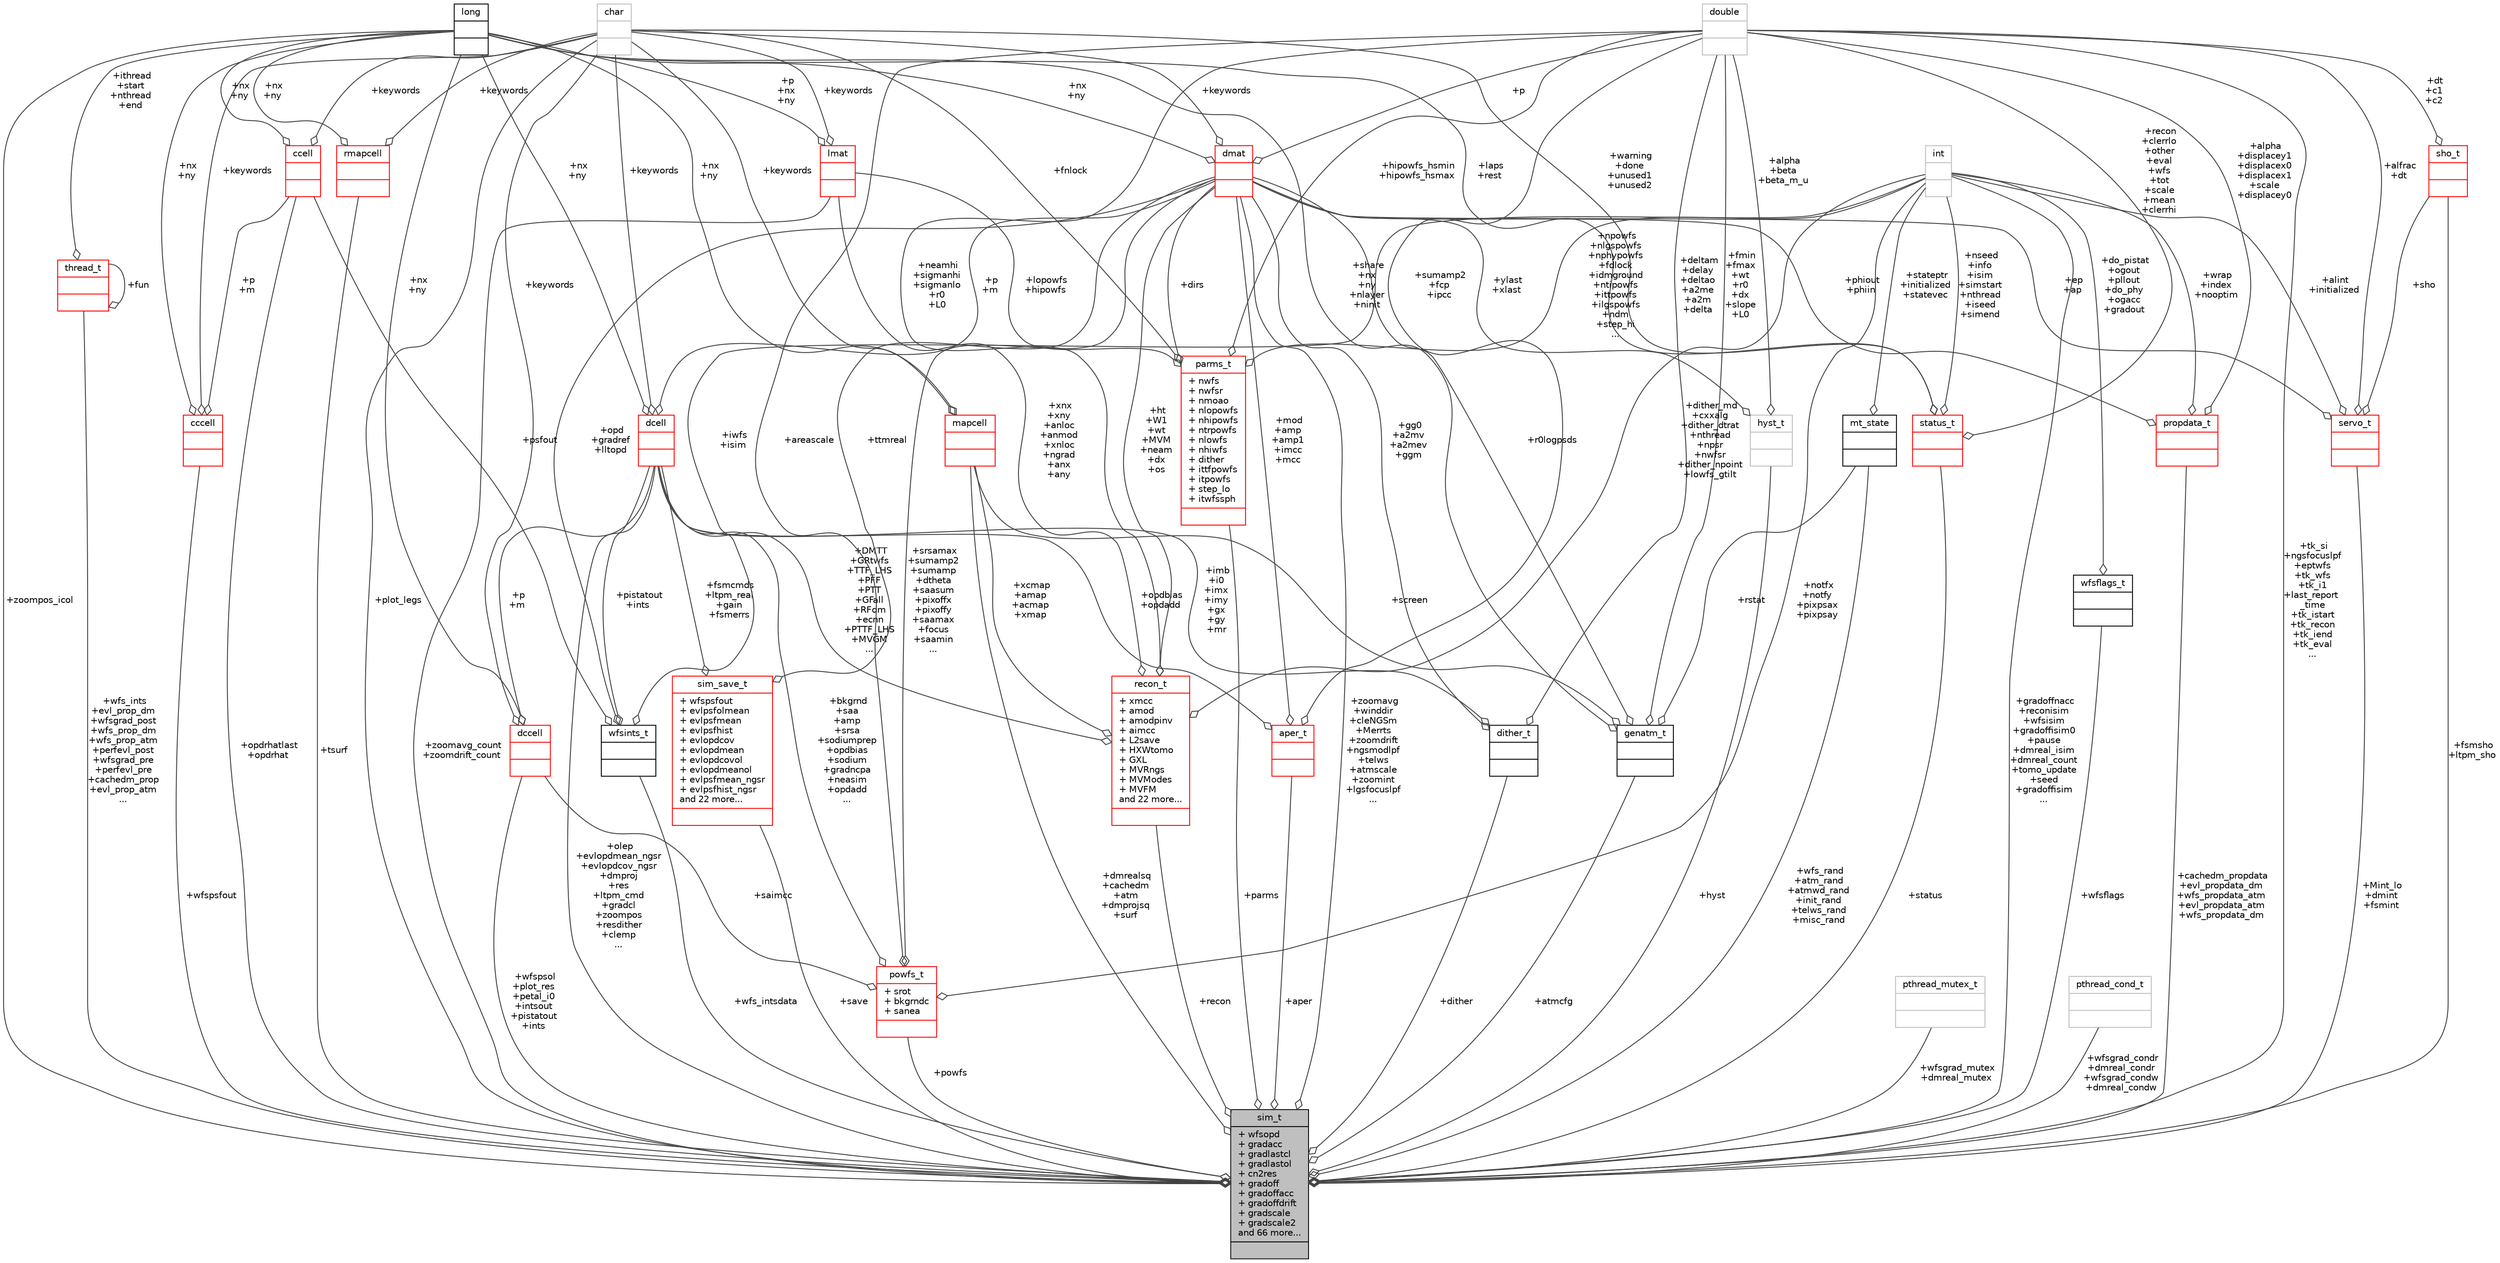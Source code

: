 digraph "sim_t"
{
 // INTERACTIVE_SVG=YES
  bgcolor="transparent";
  edge [fontname="Helvetica",fontsize="10",labelfontname="Helvetica",labelfontsize="10"];
  node [fontname="Helvetica",fontsize="10",shape=record];
  Node380 [label="{sim_t\n|+ wfsopd\l+ gradacc\l+ gradlastcl\l+ gradlastol\l+ cn2res\l+ gradoff\l+ gradoffacc\l+ gradoffdrift\l+ gradscale\l+ gradscale2\land 66 more...\l|}",height=0.2,width=0.4,color="black", fillcolor="grey75", style="filled", fontcolor="black"];
  Node381 -> Node380 [color="grey25",fontsize="10",style="solid",label=" +olep\n+evlopdmean_ngsr\n+evlopdcov_ngsr\n+dmproj\n+res\n+ltpm_cmd\n+gradcl\n+zoompos\n+resdither\n+clemp\n..." ,arrowhead="odiamond",fontname="Helvetica"];
  Node381 [label="{dcell\n||}",height=0.2,width=0.4,color="red",URL="$df/def/type_8h.html#df/d47/structdcell"];
  Node383 -> Node381 [color="grey25",fontsize="10",style="solid",label=" +keywords" ,arrowhead="odiamond",fontname="Helvetica"];
  Node383 [label="{char\n||}",height=0.2,width=0.4,color="grey75"];
  Node389 -> Node381 [color="grey25",fontsize="10",style="solid",label=" +p\n+m" ,arrowhead="odiamond",fontname="Helvetica"];
  Node389 [label="{dmat\n||}",height=0.2,width=0.4,color="red",URL="$d3/d27/structdmat.html"];
  Node392 -> Node389 [color="grey25",fontsize="10",style="solid",label=" +p" ,arrowhead="odiamond",fontname="Helvetica"];
  Node392 [label="{double\n||}",height=0.2,width=0.4,color="grey75"];
  Node383 -> Node389 [color="grey25",fontsize="10",style="solid",label=" +keywords" ,arrowhead="odiamond",fontname="Helvetica"];
  Node391 -> Node389 [color="grey25",fontsize="10",style="solid",label=" +nx\n+ny" ,arrowhead="odiamond",fontname="Helvetica"];
  Node391 [label="{long\n||}",height=0.2,width=0.4,color="black",URL="$d7/d63/classlong.html"];
  Node391 -> Node381 [color="grey25",fontsize="10",style="solid",label=" +nx\n+ny" ,arrowhead="odiamond",fontname="Helvetica"];
  Node396 -> Node380 [color="grey25",fontsize="10",style="solid",label=" +wfs_ints\n+evl_prop_dm\n+wfsgrad_post\n+wfs_prop_dm\n+wfs_prop_atm\n+perfevl_post\n+wfsgrad_pre\n+perfevl_pre\n+cachedm_prop\n+evl_prop_atm\n..." ,arrowhead="odiamond",fontname="Helvetica"];
  Node396 [label="{thread_t\n||}",height=0.2,width=0.4,color="red",URL="$db/dd5/thread_8h.html#d4/dd6/structthread__t"];
  Node396 -> Node396 [color="grey25",fontsize="10",style="solid",label=" +fun" ,arrowhead="odiamond",fontname="Helvetica"];
  Node391 -> Node396 [color="grey25",fontsize="10",style="solid",label=" +ithread\n+start\n+nthread\n+end" ,arrowhead="odiamond",fontname="Helvetica"];
  Node397 -> Node380 [color="grey25",fontsize="10",style="solid",label=" +cachedm_propdata\n+evl_propdata_dm\n+wfs_propdata_atm\n+evl_propdata_atm\n+wfs_propdata_dm" ,arrowhead="odiamond",fontname="Helvetica"];
  Node397 [label="{propdata_t\n||}",height=0.2,width=0.4,color="red",URL="$d3/d84/lib_2accphi_8h.html#d9/db3/structpropdata__t"];
  Node392 -> Node397 [color="grey25",fontsize="10",style="solid",label=" +alpha\n+displacey1\n+displacex0\n+displacex1\n+scale\n+displacey0" ,arrowhead="odiamond",fontname="Helvetica"];
  Node384 -> Node397 [color="grey25",fontsize="10",style="solid",label=" +wrap\n+index\n+nooptim" ,arrowhead="odiamond",fontname="Helvetica"];
  Node384 [label="{int\n||}",height=0.2,width=0.4,color="grey75"];
  Node389 -> Node397 [color="grey25",fontsize="10",style="solid",label=" +phiout\n+phiin" ,arrowhead="odiamond",fontname="Helvetica"];
  Node407 -> Node380 [color="grey25",fontsize="10",style="solid",label=" +Mint_lo\n+dmint\n+fsmint" ,arrowhead="odiamond",fontname="Helvetica"];
  Node407 [label="{servo_t\n||}",height=0.2,width=0.4,color="red",URL="$de/d09/servo_8h.html#da/d58/structservo__t"];
  Node392 -> Node407 [color="grey25",fontsize="10",style="solid",label=" +alfrac\n+dt" ,arrowhead="odiamond",fontname="Helvetica"];
  Node410 -> Node407 [color="grey25",fontsize="10",style="solid",label=" +sho" ,arrowhead="odiamond",fontname="Helvetica"];
  Node410 [label="{sho_t\n||}",height=0.2,width=0.4,color="red",URL="$de/d09/servo_8h.html#d7/d37/structsho__t"];
  Node392 -> Node410 [color="grey25",fontsize="10",style="solid",label=" +dt\n+c1\n+c2" ,arrowhead="odiamond",fontname="Helvetica"];
  Node384 -> Node407 [color="grey25",fontsize="10",style="solid",label=" +alint\n+initialized" ,arrowhead="odiamond",fontname="Helvetica"];
  Node389 -> Node407 [color="grey25",fontsize="10",style="solid",label=" +ep\n+ap" ,arrowhead="odiamond",fontname="Helvetica"];
  Node412 -> Node380 [color="grey25",fontsize="10",style="solid",label=" +wfspsol\n+plot_res\n+petal_i0\n+intsout\n+pistatout\n+ints" ,arrowhead="odiamond",fontname="Helvetica"];
  Node412 [label="{dccell\n||}",height=0.2,width=0.4,color="red",URL="$df/def/type_8h.html#d1/df9/structdccell"];
  Node381 -> Node412 [color="grey25",fontsize="10",style="solid",label=" +p\n+m" ,arrowhead="odiamond",fontname="Helvetica"];
  Node383 -> Node412 [color="grey25",fontsize="10",style="solid",label=" +keywords" ,arrowhead="odiamond",fontname="Helvetica"];
  Node391 -> Node412 [color="grey25",fontsize="10",style="solid",label=" +nx\n+ny" ,arrowhead="odiamond",fontname="Helvetica"];
  Node413 -> Node380 [color="grey25",fontsize="10",style="solid",label=" +dither" ,arrowhead="odiamond",fontname="Helvetica"];
  Node413 [label="{dither_t\n||}",height=0.2,width=0.4,color="black",URL="$d6/d94/maos_2types_8h.html#d3/def/structdither__t"];
  Node381 -> Node413 [color="grey25",fontsize="10",style="solid",label=" +imb\n+i0\n+imx\n+imy\n+gx\n+gy\n+mr" ,arrowhead="odiamond",fontname="Helvetica"];
  Node392 -> Node413 [color="grey25",fontsize="10",style="solid",label=" +deltam\n+delay\n+deltao\n+a2me\n+a2m\n+delta" ,arrowhead="odiamond",fontname="Helvetica"];
  Node389 -> Node413 [color="grey25",fontsize="10",style="solid",label=" +gg0\n+a2mv\n+a2mev\n+ggm" ,arrowhead="odiamond",fontname="Helvetica"];
  Node414 -> Node380 [color="grey25",fontsize="10",style="solid",label=" +wfs_intsdata" ,arrowhead="odiamond",fontname="Helvetica"];
  Node414 [label="{wfsints_t\n||}",height=0.2,width=0.4,color="black",URL="$d6/d94/maos_2types_8h.html#db/dc4/structwfsints__t"];
  Node381 -> Node414 [color="grey25",fontsize="10",style="solid",label=" +pistatout\n+ints" ,arrowhead="odiamond",fontname="Helvetica"];
  Node384 -> Node414 [color="grey25",fontsize="10",style="solid",label=" +iwfs\n+isim" ,arrowhead="odiamond",fontname="Helvetica"];
  Node389 -> Node414 [color="grey25",fontsize="10",style="solid",label=" +opd\n+gradref\n+lltopd" ,arrowhead="odiamond",fontname="Helvetica"];
  Node415 -> Node414 [color="grey25",fontsize="10",style="solid",label=" +psfout" ,arrowhead="odiamond",fontname="Helvetica"];
  Node415 [label="{ccell\n||}",height=0.2,width=0.4,color="red",URL="$df/def/type_8h.html#d8/d42/structccell"];
  Node383 -> Node415 [color="grey25",fontsize="10",style="solid",label=" +keywords" ,arrowhead="odiamond",fontname="Helvetica"];
  Node391 -> Node415 [color="grey25",fontsize="10",style="solid",label=" +nx\n+ny" ,arrowhead="odiamond",fontname="Helvetica"];
  Node392 -> Node380 [color="grey25",fontsize="10",style="solid",label=" +tk_si\n+ngsfocuslpf\n+eptwfs\n+tk_wfs\n+tk_i1\n+last_report\l_time\n+tk_istart\n+tk_recon\n+tk_iend\n+tk_eval\n..." ,arrowhead="odiamond",fontname="Helvetica"];
  Node418 -> Node380 [color="grey25",fontsize="10",style="solid",label=" +wfspsfout" ,arrowhead="odiamond",fontname="Helvetica"];
  Node418 [label="{cccell\n||}",height=0.2,width=0.4,color="red",URL="$df/def/type_8h.html#d6/de5/structcccell"];
  Node383 -> Node418 [color="grey25",fontsize="10",style="solid",label=" +keywords" ,arrowhead="odiamond",fontname="Helvetica"];
  Node391 -> Node418 [color="grey25",fontsize="10",style="solid",label=" +nx\n+ny" ,arrowhead="odiamond",fontname="Helvetica"];
  Node415 -> Node418 [color="grey25",fontsize="10",style="solid",label=" +p\n+m" ,arrowhead="odiamond",fontname="Helvetica"];
  Node419 -> Node380 [color="grey25",fontsize="10",style="solid",label=" +wfsflags" ,arrowhead="odiamond",fontname="Helvetica"];
  Node419 [label="{wfsflags_t\n||}",height=0.2,width=0.4,color="black",URL="$d6/d94/maos_2types_8h.html#de/d27/structwfsflags__t"];
  Node384 -> Node419 [color="grey25",fontsize="10",style="solid",label=" +do_pistat\n+ogout\n+pllout\n+do_phy\n+ogacc\n+gradout" ,arrowhead="odiamond",fontname="Helvetica"];
  Node420 -> Node380 [color="grey25",fontsize="10",style="solid",label=" +zoomavg_count\n+zoomdrift_count" ,arrowhead="odiamond",fontname="Helvetica"];
  Node420 [label="{lmat\n||}",height=0.2,width=0.4,color="red",URL="$d7/da0/structlmat.html"];
  Node383 -> Node420 [color="grey25",fontsize="10",style="solid",label=" +keywords" ,arrowhead="odiamond",fontname="Helvetica"];
  Node391 -> Node420 [color="grey25",fontsize="10",style="solid",label=" +p\n+nx\n+ny" ,arrowhead="odiamond",fontname="Helvetica"];
  Node421 -> Node380 [color="grey25",fontsize="10",style="solid",label=" +atmcfg" ,arrowhead="odiamond",fontname="Helvetica"];
  Node421 [label="{genatm_t\n||}",height=0.2,width=0.4,color="black",URL="$d2/d75/turbulence_8h.html#d0/d92/structgenatm__t"];
  Node392 -> Node421 [color="grey25",fontsize="10",style="solid",label=" +fmin\n+fmax\n+wt\n+r0\n+dx\n+slope\n+L0" ,arrowhead="odiamond",fontname="Helvetica"];
  Node422 -> Node421 [color="grey25",fontsize="10",style="solid",label=" +rstat" ,arrowhead="odiamond",fontname="Helvetica"];
  Node422 [label="{mt_state\n||}",height=0.2,width=0.4,color="black",URL="$dc/d95/structmt__state.html"];
  Node384 -> Node422 [color="grey25",fontsize="10",style="solid",label=" +stateptr\n+initialized\n+statevec" ,arrowhead="odiamond",fontname="Helvetica"];
  Node423 -> Node421 [color="grey25",fontsize="10",style="solid",label=" +screen" ,arrowhead="odiamond",fontname="Helvetica"];
  Node423 [label="{mapcell\n||}",height=0.2,width=0.4,color="red",URL="$df/def/type_8h.html#d2/d8c/structmapcell"];
  Node383 -> Node423 [color="grey25",fontsize="10",style="solid",label=" +keywords" ,arrowhead="odiamond",fontname="Helvetica"];
  Node391 -> Node423 [color="grey25",fontsize="10",style="solid",label=" +nx\n+ny" ,arrowhead="odiamond",fontname="Helvetica"];
  Node389 -> Node421 [color="grey25",fontsize="10",style="solid",label=" +r0logpsds" ,arrowhead="odiamond",fontname="Helvetica"];
  Node391 -> Node421 [color="grey25",fontsize="10",style="solid",label=" +share\n+nx\n+ny\n+nlayer\n+ninit" ,arrowhead="odiamond",fontname="Helvetica"];
  Node383 -> Node380 [color="grey25",fontsize="10",style="solid",label=" +plot_legs" ,arrowhead="odiamond",fontname="Helvetica"];
  Node424 -> Node380 [color="grey25",fontsize="10",style="solid",label=" +hyst" ,arrowhead="odiamond",fontname="Helvetica"];
  Node424 [label="{hyst_t\n||}",height=0.2,width=0.4,color="grey75"];
  Node392 -> Node424 [color="grey25",fontsize="10",style="solid",label=" +alpha\n+beta\n+beta_m_u" ,arrowhead="odiamond",fontname="Helvetica"];
  Node389 -> Node424 [color="grey25",fontsize="10",style="solid",label=" +ylast\n+xlast" ,arrowhead="odiamond",fontname="Helvetica"];
  Node425 -> Node380 [color="grey25",fontsize="10",style="solid",label=" +tsurf" ,arrowhead="odiamond",fontname="Helvetica"];
  Node425 [label="{rmapcell\n||}",height=0.2,width=0.4,color="red",URL="$df/def/type_8h.html#de/db0/structrmapcell"];
  Node383 -> Node425 [color="grey25",fontsize="10",style="solid",label=" +keywords" ,arrowhead="odiamond",fontname="Helvetica"];
  Node391 -> Node425 [color="grey25",fontsize="10",style="solid",label=" +nx\n+ny" ,arrowhead="odiamond",fontname="Helvetica"];
  Node428 -> Node380 [color="grey25",fontsize="10",style="solid",label=" +wfsgrad_mutex\n+dmreal_mutex" ,arrowhead="odiamond",fontname="Helvetica"];
  Node428 [label="{pthread_mutex_t\n||}",height=0.2,width=0.4,color="grey75"];
  Node410 -> Node380 [color="grey25",fontsize="10",style="solid",label=" +fsmsho\n+ltpm_sho" ,arrowhead="odiamond",fontname="Helvetica"];
  Node429 -> Node380 [color="grey25",fontsize="10",style="solid",label=" +recon" ,arrowhead="odiamond",fontname="Helvetica"];
  Node429 [label="{recon_t\n|+ xmcc\l+ amod\l+ amodpinv\l+ aimcc\l+ L2save\l+ HXWtomo\l+ GXL\l+ MVRngs\l+ MVModes\l+ MVFM\land 22 more...\l|}",height=0.2,width=0.4,color="red",URL="$d6/d94/maos_2types_8h.html#d1/d27/structrecon__t"];
  Node381 -> Node429 [color="grey25",fontsize="10",style="solid",label=" +DMTT\n+GRtwfs\n+TTF_LHS\n+PFF\n+PTT\n+GFall\n+RFdm\n+ecnn\n+PTTF_LHS\n+MVGM\n..." ,arrowhead="odiamond",fontname="Helvetica"];
  Node392 -> Node429 [color="grey25",fontsize="10",style="solid",label=" +neamhi\n+sigmanhi\n+sigmanlo\n+r0\n+L0" ,arrowhead="odiamond",fontname="Helvetica"];
  Node420 -> Node429 [color="grey25",fontsize="10",style="solid",label=" +xnx\n+xny\n+anloc\n+anmod\n+xnloc\n+ngrad\n+anx\n+any" ,arrowhead="odiamond",fontname="Helvetica"];
  Node384 -> Node429 [color="grey25",fontsize="10",style="solid",label=" +dither_md\n+cxxalg\n+dither_dtrat\n+nthread\n+npsr\n+nwfsr\n+dither_npoint\n+lowfs_gtilt" ,arrowhead="odiamond",fontname="Helvetica"];
  Node423 -> Node429 [color="grey25",fontsize="10",style="solid",label=" +xcmap\n+amap\n+acmap\n+xmap" ,arrowhead="odiamond",fontname="Helvetica"];
  Node389 -> Node429 [color="grey25",fontsize="10",style="solid",label=" +ht\n+W1\n+wt\n+MVM\n+neam\n+dx\n+os" ,arrowhead="odiamond",fontname="Helvetica"];
  Node451 -> Node380 [color="grey25",fontsize="10",style="solid",label=" +status" ,arrowhead="odiamond",fontname="Helvetica"];
  Node451 [label="{status_t\n||}",height=0.2,width=0.4,color="red",URL="$d6/d3a/structstatus__t.html"];
  Node392 -> Node451 [color="grey25",fontsize="10",style="solid",label=" +recon\n+clerrlo\n+other\n+eval\n+wfs\n+tot\n+scale\n+mean\n+clerrhi" ,arrowhead="odiamond",fontname="Helvetica"];
  Node383 -> Node451 [color="grey25",fontsize="10",style="solid",label=" +warning\n+done\n+unused1\n+unused2" ,arrowhead="odiamond",fontname="Helvetica"];
  Node384 -> Node451 [color="grey25",fontsize="10",style="solid",label=" +nseed\n+info\n+isim\n+simstart\n+nthread\n+iseed\n+simend" ,arrowhead="odiamond",fontname="Helvetica"];
  Node391 -> Node451 [color="grey25",fontsize="10",style="solid",label=" +laps\n+rest" ,arrowhead="odiamond",fontname="Helvetica"];
  Node384 -> Node380 [color="grey25",fontsize="10",style="solid",label=" +gradoffnacc\n+reconisim\n+wfsisim\n+gradoffisim0\n+pause\n+dmreal_isim\n+dmreal_count\n+tomo_update\n+seed\n+gradoffisim\n..." ,arrowhead="odiamond",fontname="Helvetica"];
  Node422 -> Node380 [color="grey25",fontsize="10",style="solid",label=" +wfs_rand\n+atm_rand\n+atmwd_rand\n+init_rand\n+telws_rand\n+misc_rand" ,arrowhead="odiamond",fontname="Helvetica"];
  Node389 -> Node380 [color="grey25",fontsize="10",style="solid",label=" +zoomavg\n+winddir\n+cleNGSm\n+Merrts\n+zoomdrift\n+ngsmodlpf\n+telws\n+atmscale\n+zoomint\n+lgsfocuslpf\n..." ,arrowhead="odiamond",fontname="Helvetica"];
  Node423 -> Node380 [color="grey25",fontsize="10",style="solid",label=" +dmrealsq\n+cachedm\n+atm\n+dmprojsq\n+surf" ,arrowhead="odiamond",fontname="Helvetica"];
  Node453 -> Node380 [color="grey25",fontsize="10",style="solid",label=" +wfsgrad_condr\n+dmreal_condr\n+wfsgrad_condw\n+dmreal_condw" ,arrowhead="odiamond",fontname="Helvetica"];
  Node453 [label="{pthread_cond_t\n||}",height=0.2,width=0.4,color="grey75"];
  Node454 -> Node380 [color="grey25",fontsize="10",style="solid",label=" +powfs" ,arrowhead="odiamond",fontname="Helvetica"];
  Node454 [label="{powfs_t\n|+ srot\l+ bkgrndc\l+ sanea\l|}",height=0.2,width=0.4,color="red",URL="$d6/d94/maos_2types_8h.html#da/dcf/structpowfs__t"];
  Node381 -> Node454 [color="grey25",fontsize="10",style="solid",label=" +bkgrnd\n+saa\n+amp\n+srsa\n+sodiumprep\n+opdbias\n+sodium\n+gradncpa\n+neasim\n+opdadd\n..." ,arrowhead="odiamond",fontname="Helvetica"];
  Node412 -> Node454 [color="grey25",fontsize="10",style="solid",label=" +saimcc" ,arrowhead="odiamond",fontname="Helvetica"];
  Node392 -> Node454 [color="grey25",fontsize="10",style="solid",label=" +areascale" ,arrowhead="odiamond",fontname="Helvetica"];
  Node384 -> Node454 [color="grey25",fontsize="10",style="solid",label=" +notfx\n+notfy\n+pixpsax\n+pixpsay" ,arrowhead="odiamond",fontname="Helvetica"];
  Node389 -> Node454 [color="grey25",fontsize="10",style="solid",label=" +srsamax\n+sumamp2\n+sumamp\n+dtheta\n+saasum\n+pixoffx\n+pixoffy\n+saamax\n+focus\n+saamin\n..." ,arrowhead="odiamond",fontname="Helvetica"];
  Node391 -> Node380 [color="grey25",fontsize="10",style="solid",label=" +zoompos_icol" ,arrowhead="odiamond",fontname="Helvetica"];
  Node462 -> Node380 [color="grey25",fontsize="10",style="solid",label=" +aper" ,arrowhead="odiamond",fontname="Helvetica"];
  Node462 [label="{aper_t\n||}",height=0.2,width=0.4,color="red",URL="$d6/d94/maos_2types_8h.html#d5/deb/structaper__t"];
  Node381 -> Node462 [color="grey25",fontsize="10",style="solid",label=" +opdbias\n+opdadd" ,arrowhead="odiamond",fontname="Helvetica"];
  Node392 -> Node462 [color="grey25",fontsize="10",style="solid",label=" +sumamp2\n+fcp\n+ipcc" ,arrowhead="odiamond",fontname="Helvetica"];
  Node389 -> Node462 [color="grey25",fontsize="10",style="solid",label=" +mod\n+amp\n+amp1\n+imcc\n+mcc" ,arrowhead="odiamond",fontname="Helvetica"];
  Node463 -> Node380 [color="grey25",fontsize="10",style="solid",label=" +parms" ,arrowhead="odiamond",fontname="Helvetica"];
  Node463 [label="{parms_t\n|+ nwfs\l+ nwfsr\l+ nmoao\l+ nlopowfs\l+ nhipowfs\l+ ntrpowfs\l+ nlowfs\l+ nhiwfs\l+ dither\l+ ittfpowfs\l+ itpowfs\l+ step_lo\l+ itwfssph\l|}",height=0.2,width=0.4,color="red",URL="$d4/d38/parms_8h.html#d4/d51/structparms__t"];
  Node392 -> Node463 [color="grey25",fontsize="10",style="solid",label=" +hipowfs_hsmin\n+hipowfs_hsmax" ,arrowhead="odiamond",fontname="Helvetica"];
  Node420 -> Node463 [color="grey25",fontsize="10",style="solid",label=" +lopowfs\n+hipowfs" ,arrowhead="odiamond",fontname="Helvetica"];
  Node383 -> Node463 [color="grey25",fontsize="10",style="solid",label=" +fnlock" ,arrowhead="odiamond",fontname="Helvetica"];
  Node384 -> Node463 [color="grey25",fontsize="10",style="solid",label=" +npowfs\n+nlgspowfs\n+nphypowfs\n+fdlock\n+idmground\n+ntipowfs\n+ittpowfs\n+ilgspowfs\n+ndm\n+step_hi\n..." ,arrowhead="odiamond",fontname="Helvetica"];
  Node389 -> Node463 [color="grey25",fontsize="10",style="solid",label=" +dirs" ,arrowhead="odiamond",fontname="Helvetica"];
  Node415 -> Node380 [color="grey25",fontsize="10",style="solid",label=" +opdrhatlast\n+opdrhat" ,arrowhead="odiamond",fontname="Helvetica"];
  Node485 -> Node380 [color="grey25",fontsize="10",style="solid",label=" +save" ,arrowhead="odiamond",fontname="Helvetica"];
  Node485 [label="{sim_save_t\n|+ wfspsfout\l+ evlpsfolmean\l+ evlpsfmean\l+ evlpsfhist\l+ evlopdcov\l+ evlopdmean\l+ evlopdcovol\l+ evlopdmeanol\l+ evlpsfmean_ngsr\l+ evlpsfhist_ngsr\land 22 more...\l|}",height=0.2,width=0.4,color="red",URL="$d6/d94/maos_2types_8h.html#d1/d15/structsim__save__t"];
  Node381 -> Node485 [color="grey25",fontsize="10",style="solid",label=" +fsmcmds\n+ltpm_real\n+gain\n+fsmerrs" ,arrowhead="odiamond",fontname="Helvetica"];
  Node389 -> Node485 [color="grey25",fontsize="10",style="solid",label=" +ttmreal" ,arrowhead="odiamond",fontname="Helvetica"];
}
